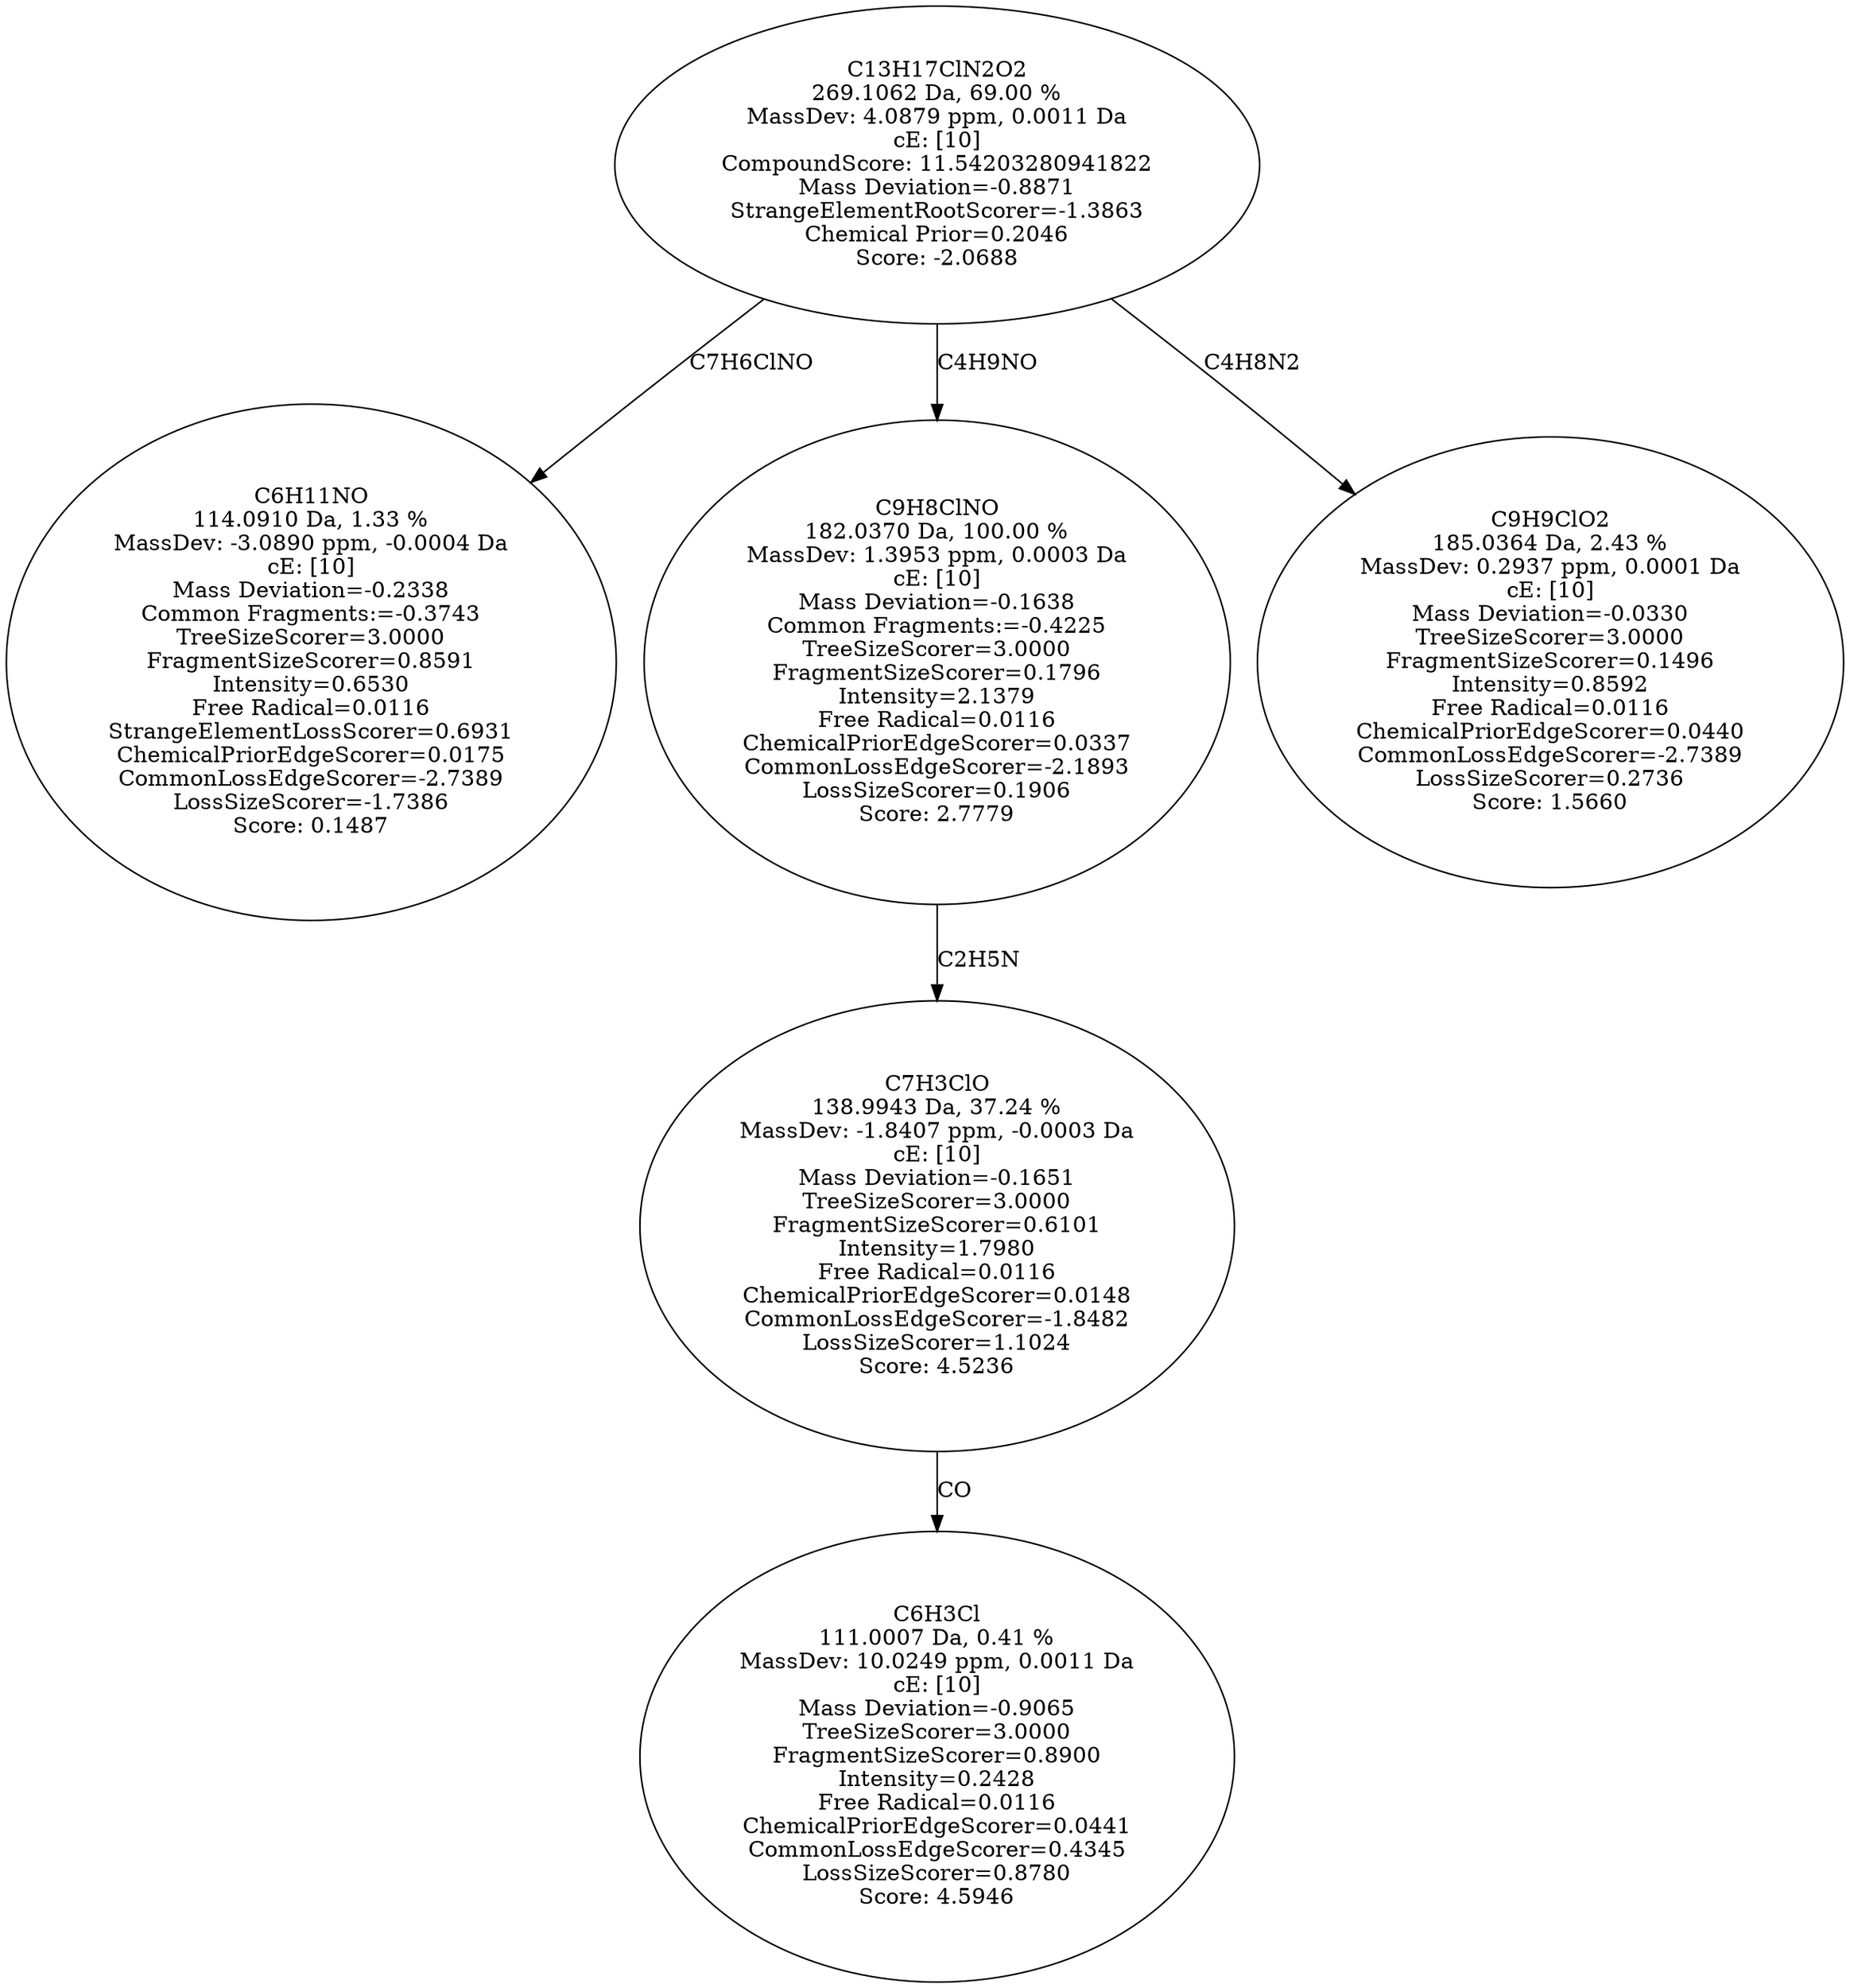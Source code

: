 strict digraph {
v1 [label="C6H11NO\n114.0910 Da, 1.33 %\nMassDev: -3.0890 ppm, -0.0004 Da\ncE: [10]\nMass Deviation=-0.2338\nCommon Fragments:=-0.3743\nTreeSizeScorer=3.0000\nFragmentSizeScorer=0.8591\nIntensity=0.6530\nFree Radical=0.0116\nStrangeElementLossScorer=0.6931\nChemicalPriorEdgeScorer=0.0175\nCommonLossEdgeScorer=-2.7389\nLossSizeScorer=-1.7386\nScore: 0.1487"];
v2 [label="C6H3Cl\n111.0007 Da, 0.41 %\nMassDev: 10.0249 ppm, 0.0011 Da\ncE: [10]\nMass Deviation=-0.9065\nTreeSizeScorer=3.0000\nFragmentSizeScorer=0.8900\nIntensity=0.2428\nFree Radical=0.0116\nChemicalPriorEdgeScorer=0.0441\nCommonLossEdgeScorer=0.4345\nLossSizeScorer=0.8780\nScore: 4.5946"];
v3 [label="C7H3ClO\n138.9943 Da, 37.24 %\nMassDev: -1.8407 ppm, -0.0003 Da\ncE: [10]\nMass Deviation=-0.1651\nTreeSizeScorer=3.0000\nFragmentSizeScorer=0.6101\nIntensity=1.7980\nFree Radical=0.0116\nChemicalPriorEdgeScorer=0.0148\nCommonLossEdgeScorer=-1.8482\nLossSizeScorer=1.1024\nScore: 4.5236"];
v4 [label="C9H8ClNO\n182.0370 Da, 100.00 %\nMassDev: 1.3953 ppm, 0.0003 Da\ncE: [10]\nMass Deviation=-0.1638\nCommon Fragments:=-0.4225\nTreeSizeScorer=3.0000\nFragmentSizeScorer=0.1796\nIntensity=2.1379\nFree Radical=0.0116\nChemicalPriorEdgeScorer=0.0337\nCommonLossEdgeScorer=-2.1893\nLossSizeScorer=0.1906\nScore: 2.7779"];
v5 [label="C9H9ClO2\n185.0364 Da, 2.43 %\nMassDev: 0.2937 ppm, 0.0001 Da\ncE: [10]\nMass Deviation=-0.0330\nTreeSizeScorer=3.0000\nFragmentSizeScorer=0.1496\nIntensity=0.8592\nFree Radical=0.0116\nChemicalPriorEdgeScorer=0.0440\nCommonLossEdgeScorer=-2.7389\nLossSizeScorer=0.2736\nScore: 1.5660"];
v6 [label="C13H17ClN2O2\n269.1062 Da, 69.00 %\nMassDev: 4.0879 ppm, 0.0011 Da\ncE: [10]\nCompoundScore: 11.54203280941822\nMass Deviation=-0.8871\nStrangeElementRootScorer=-1.3863\nChemical Prior=0.2046\nScore: -2.0688"];
v6 -> v1 [label="C7H6ClNO"];
v3 -> v2 [label="CO"];
v4 -> v3 [label="C2H5N"];
v6 -> v4 [label="C4H9NO"];
v6 -> v5 [label="C4H8N2"];
}
